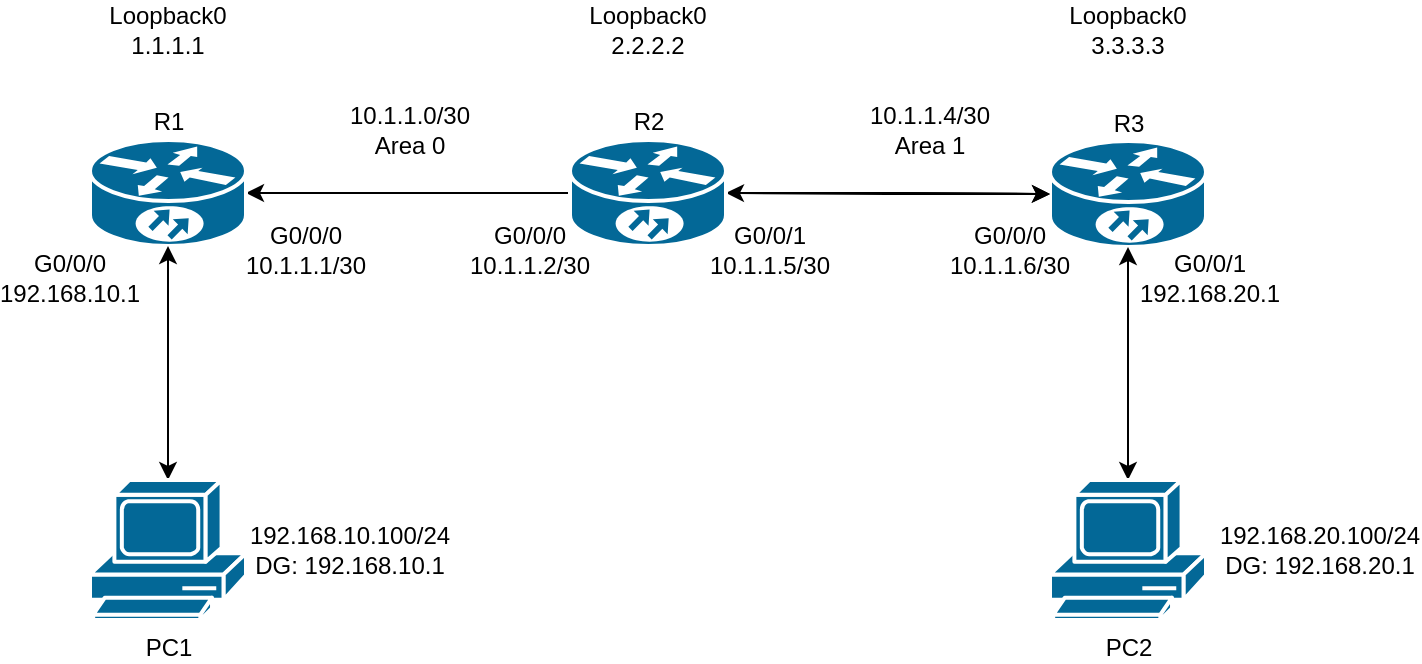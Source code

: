 <mxfile version="26.2.15">
  <diagram name="Page-1" id="2MQhNA0Qts5mjxqBeQRv">
    <mxGraphModel dx="1048" dy="626" grid="1" gridSize="10" guides="1" tooltips="1" connect="1" arrows="1" fold="1" page="1" pageScale="1" pageWidth="850" pageHeight="1100" math="0" shadow="0">
      <root>
        <mxCell id="0" />
        <mxCell id="1" parent="0" />
        <mxCell id="8ts59tK_LAikNwl-pDXK-11" style="edgeStyle=orthogonalEdgeStyle;rounded=0;orthogonalLoop=1;jettySize=auto;html=1;" edge="1" parent="1" source="8ts59tK_LAikNwl-pDXK-1" target="8ts59tK_LAikNwl-pDXK-4">
          <mxGeometry relative="1" as="geometry" />
        </mxCell>
        <mxCell id="8ts59tK_LAikNwl-pDXK-16" style="edgeStyle=orthogonalEdgeStyle;rounded=0;orthogonalLoop=1;jettySize=auto;html=1;" edge="1" parent="1" source="8ts59tK_LAikNwl-pDXK-1" target="8ts59tK_LAikNwl-pDXK-2">
          <mxGeometry relative="1" as="geometry" />
        </mxCell>
        <mxCell id="8ts59tK_LAikNwl-pDXK-1" value="&lt;div&gt;R3&lt;/div&gt;" style="shape=mxgraph.cisco.routers.10700;sketch=0;html=1;pointerEvents=1;dashed=0;fillColor=#036897;strokeColor=#ffffff;strokeWidth=2;verticalLabelPosition=top;verticalAlign=bottom;align=center;outlineConnect=0;direction=east;labelPosition=center;" vertex="1" parent="1">
          <mxGeometry x="550" y="190.5" width="78" height="53" as="geometry" />
        </mxCell>
        <mxCell id="8ts59tK_LAikNwl-pDXK-10" style="edgeStyle=orthogonalEdgeStyle;rounded=0;orthogonalLoop=1;jettySize=auto;html=1;" edge="1" parent="1" source="8ts59tK_LAikNwl-pDXK-2" target="8ts59tK_LAikNwl-pDXK-1">
          <mxGeometry relative="1" as="geometry" />
        </mxCell>
        <mxCell id="8ts59tK_LAikNwl-pDXK-14" style="edgeStyle=orthogonalEdgeStyle;rounded=0;orthogonalLoop=1;jettySize=auto;html=1;" edge="1" parent="1" source="8ts59tK_LAikNwl-pDXK-2" target="8ts59tK_LAikNwl-pDXK-3">
          <mxGeometry relative="1" as="geometry" />
        </mxCell>
        <mxCell id="8ts59tK_LAikNwl-pDXK-15" style="edgeStyle=orthogonalEdgeStyle;rounded=0;orthogonalLoop=1;jettySize=auto;html=1;" edge="1" parent="1" source="8ts59tK_LAikNwl-pDXK-2" target="8ts59tK_LAikNwl-pDXK-1">
          <mxGeometry relative="1" as="geometry" />
        </mxCell>
        <mxCell id="8ts59tK_LAikNwl-pDXK-2" value="R2" style="shape=mxgraph.cisco.routers.10700;sketch=0;html=1;pointerEvents=1;dashed=0;fillColor=#036897;strokeColor=#ffffff;strokeWidth=2;verticalLabelPosition=top;verticalAlign=bottom;align=center;outlineConnect=0;labelPosition=center;" vertex="1" parent="1">
          <mxGeometry x="310" y="190" width="78" height="53" as="geometry" />
        </mxCell>
        <mxCell id="8ts59tK_LAikNwl-pDXK-13" style="edgeStyle=orthogonalEdgeStyle;rounded=0;orthogonalLoop=1;jettySize=auto;html=1;" edge="1" parent="1" source="8ts59tK_LAikNwl-pDXK-3" target="8ts59tK_LAikNwl-pDXK-6">
          <mxGeometry relative="1" as="geometry" />
        </mxCell>
        <mxCell id="8ts59tK_LAikNwl-pDXK-3" value="R1" style="shape=mxgraph.cisco.routers.10700;sketch=0;html=1;pointerEvents=1;dashed=0;fillColor=#036897;strokeColor=#ffffff;strokeWidth=2;verticalLabelPosition=top;verticalAlign=bottom;align=center;outlineConnect=0;labelPosition=center;" vertex="1" parent="1">
          <mxGeometry x="70" y="190" width="78" height="53" as="geometry" />
        </mxCell>
        <mxCell id="8ts59tK_LAikNwl-pDXK-12" style="edgeStyle=orthogonalEdgeStyle;rounded=0;orthogonalLoop=1;jettySize=auto;html=1;" edge="1" parent="1" source="8ts59tK_LAikNwl-pDXK-4" target="8ts59tK_LAikNwl-pDXK-1">
          <mxGeometry relative="1" as="geometry" />
        </mxCell>
        <mxCell id="8ts59tK_LAikNwl-pDXK-4" value="PC2" style="shape=mxgraph.cisco.computers_and_peripherals.pc;sketch=0;html=1;pointerEvents=1;dashed=0;fillColor=#036897;strokeColor=#ffffff;strokeWidth=2;verticalLabelPosition=bottom;verticalAlign=top;align=center;outlineConnect=0;" vertex="1" parent="1">
          <mxGeometry x="550" y="360" width="78" height="70" as="geometry" />
        </mxCell>
        <mxCell id="8ts59tK_LAikNwl-pDXK-5" value="" style="shape=mxgraph.cisco.computers_and_peripherals.pc;sketch=0;html=1;pointerEvents=1;dashed=0;fillColor=#036897;strokeColor=#ffffff;strokeWidth=2;verticalLabelPosition=bottom;verticalAlign=top;align=center;outlineConnect=0;" vertex="1" parent="1">
          <mxGeometry x="70" y="360" width="78" height="70" as="geometry" />
        </mxCell>
        <mxCell id="8ts59tK_LAikNwl-pDXK-7" value="" style="edgeStyle=orthogonalEdgeStyle;rounded=0;orthogonalLoop=1;jettySize=auto;html=1;" edge="1" parent="1" source="8ts59tK_LAikNwl-pDXK-6" target="8ts59tK_LAikNwl-pDXK-3">
          <mxGeometry relative="1" as="geometry" />
        </mxCell>
        <mxCell id="8ts59tK_LAikNwl-pDXK-6" value="PC1" style="shape=mxgraph.cisco.computers_and_peripherals.pc;sketch=0;html=1;pointerEvents=1;dashed=0;fillColor=#036897;strokeColor=#ffffff;strokeWidth=2;verticalLabelPosition=bottom;verticalAlign=top;align=center;outlineConnect=0;" vertex="1" parent="1">
          <mxGeometry x="70" y="360" width="78" height="70" as="geometry" />
        </mxCell>
        <mxCell id="8ts59tK_LAikNwl-pDXK-22" value="G0/0/1&lt;div&gt;192.168.20.1&lt;/div&gt;" style="text;strokeColor=none;align=center;fillColor=none;html=1;verticalAlign=middle;whiteSpace=wrap;rounded=0;" vertex="1" parent="1">
          <mxGeometry x="600" y="243.5" width="60" height="30" as="geometry" />
        </mxCell>
        <mxCell id="8ts59tK_LAikNwl-pDXK-23" value="192.168.20.100/24&lt;div&gt;DG: 192.168.20.1&lt;/div&gt;" style="text;strokeColor=none;align=center;fillColor=none;html=1;verticalAlign=middle;whiteSpace=wrap;rounded=0;" vertex="1" parent="1">
          <mxGeometry x="650" y="380" width="70" height="30" as="geometry" />
        </mxCell>
        <mxCell id="8ts59tK_LAikNwl-pDXK-25" value="&lt;div&gt;G0/0/0&lt;/div&gt;10.1.1.1/30" style="text;strokeColor=none;align=center;fillColor=none;html=1;verticalAlign=middle;whiteSpace=wrap;rounded=0;" vertex="1" parent="1">
          <mxGeometry x="148" y="230" width="60" height="30" as="geometry" />
        </mxCell>
        <mxCell id="8ts59tK_LAikNwl-pDXK-26" value="G0/0/0&lt;div&gt;10.1.1.2/30&lt;/div&gt;" style="text;strokeColor=none;align=center;fillColor=none;html=1;verticalAlign=middle;whiteSpace=wrap;rounded=0;" vertex="1" parent="1">
          <mxGeometry x="260" y="230" width="60" height="30" as="geometry" />
        </mxCell>
        <mxCell id="8ts59tK_LAikNwl-pDXK-27" value="G0/0/1&lt;div&gt;10.1.1.5/30&lt;/div&gt;" style="text;strokeColor=none;align=center;fillColor=none;html=1;verticalAlign=middle;whiteSpace=wrap;rounded=0;" vertex="1" parent="1">
          <mxGeometry x="380" y="230" width="60" height="30" as="geometry" />
        </mxCell>
        <mxCell id="8ts59tK_LAikNwl-pDXK-28" value="G0/0/0&lt;div&gt;10.1.1.6/30&lt;/div&gt;" style="text;strokeColor=none;align=center;fillColor=none;html=1;verticalAlign=middle;whiteSpace=wrap;rounded=0;" vertex="1" parent="1">
          <mxGeometry x="500" y="230" width="60" height="30" as="geometry" />
        </mxCell>
        <mxCell id="8ts59tK_LAikNwl-pDXK-29" value="10.1.1.0/30&lt;div&gt;Area 0&lt;/div&gt;" style="text;strokeColor=none;align=center;fillColor=none;html=1;verticalAlign=middle;whiteSpace=wrap;rounded=0;" vertex="1" parent="1">
          <mxGeometry x="200" y="170" width="60" height="30" as="geometry" />
        </mxCell>
        <mxCell id="8ts59tK_LAikNwl-pDXK-30" value="10.1.1.4/30&lt;div&gt;Area 1&lt;/div&gt;" style="text;strokeColor=none;align=center;fillColor=none;html=1;verticalAlign=middle;whiteSpace=wrap;rounded=0;" vertex="1" parent="1">
          <mxGeometry x="460" y="170" width="60" height="30" as="geometry" />
        </mxCell>
        <mxCell id="8ts59tK_LAikNwl-pDXK-31" value="192.168.10.100/24&lt;div&gt;DG: 192.168.10.1&lt;/div&gt;" style="text;strokeColor=none;align=center;fillColor=none;html=1;verticalAlign=middle;whiteSpace=wrap;rounded=0;" vertex="1" parent="1">
          <mxGeometry x="170" y="380" width="60" height="30" as="geometry" />
        </mxCell>
        <mxCell id="8ts59tK_LAikNwl-pDXK-32" value="G0/0/0&lt;div&gt;192.168.10.1&lt;/div&gt;" style="text;strokeColor=none;align=center;fillColor=none;html=1;verticalAlign=middle;whiteSpace=wrap;rounded=0;" vertex="1" parent="1">
          <mxGeometry x="30" y="243.5" width="60" height="30" as="geometry" />
        </mxCell>
        <mxCell id="8ts59tK_LAikNwl-pDXK-33" value="Loopback0&lt;div&gt;1.1.1.1&lt;/div&gt;" style="text;strokeColor=none;align=center;fillColor=none;html=1;verticalAlign=middle;whiteSpace=wrap;rounded=0;" vertex="1" parent="1">
          <mxGeometry x="79" y="120" width="60" height="30" as="geometry" />
        </mxCell>
        <mxCell id="8ts59tK_LAikNwl-pDXK-34" value="Loopback0&lt;div&gt;2.2.2.2&lt;/div&gt;" style="text;strokeColor=none;align=center;fillColor=none;html=1;verticalAlign=middle;whiteSpace=wrap;rounded=0;" vertex="1" parent="1">
          <mxGeometry x="319" y="120" width="60" height="30" as="geometry" />
        </mxCell>
        <mxCell id="8ts59tK_LAikNwl-pDXK-35" value="Loopback0&lt;div&gt;3.3.3.3&lt;/div&gt;" style="text;strokeColor=none;align=center;fillColor=none;html=1;verticalAlign=middle;whiteSpace=wrap;rounded=0;" vertex="1" parent="1">
          <mxGeometry x="559" y="120" width="60" height="30" as="geometry" />
        </mxCell>
      </root>
    </mxGraphModel>
  </diagram>
</mxfile>
